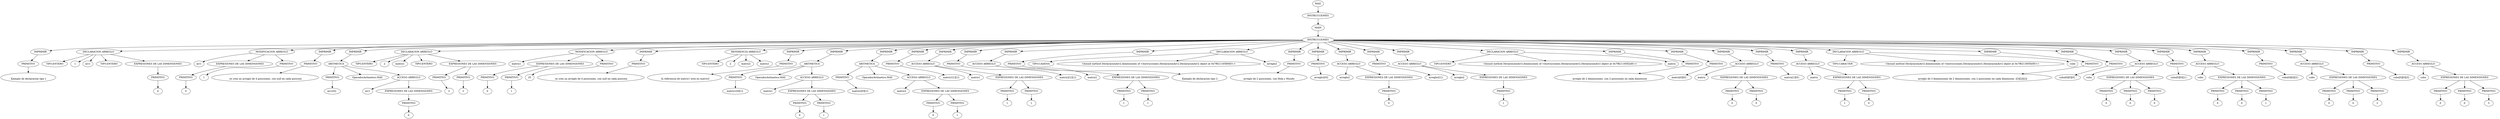 digraph {
n0[label="RAIZ"];
n1[label="INSTRUCCIONES"];
n0->n1;
n2[label="MAIN"];
n1->n2;
n3[label="INSTRUCCIONES"];
n2->n3;
n4[label="IMPRIMIR"];
n3->n4;
n5[label="PRIMITIVO"];
n4->n5;
n6[label="
 Ejemplo de declaracion tipo 1"];
n5->n6;
n7[label="DECLARACION ARREGLO"];
n3->n7;
n8[label="TIPO.ENTERO"];
n7->n8;
n9[label="1"];
n7->n9;
n10[label="arr1"];
n7->n10;
n11[label="TIPO.ENTERO"];
n7->n11;
n12[label="EXPRESIONES DE LAS DIMENSIONES"];
n7->n12;
n13[label="PRIMITIVO"];
n12->n13;
n14[label="4"];
n13->n14;
n15[label="MODIFICACION ARREGLO"];
n3->n15;
n16[label="arr1"];
n15->n16;
n17[label="EXPRESIONES DE LAS DIMENSIONES"];
n15->n17;
n18[label="PRIMITIVO"];
n17->n18;
n19[label="0"];
n18->n19;
n20[label="PRIMITIVO"];
n15->n20;
n21[label="1"];
n20->n21;
n22[label="IMPRIMIR"];
n3->n22;
n23[label="PRIMITIVO"];
n22->n23;
n24[label="
 se crea un arreglo de 4 posiciones, con null en cada posicion"];
n23->n24;
n25[label="IMPRIMIR"];
n3->n25;
n26[label="ARITMETICA"];
n25->n26;
n27[label="PRIMITIVO"];
n26->n27;
n28[label="arr1[0]: "];
n27->n28;
n29[label="OperadorAritmetico.MAS"];
n26->n29;
n30[label="ACCESO ARREGLO"];
n26->n30;
n31[label="arr1"];
n30->n31;
n32[label="EXPRESIONES DE LAS DIMENSIONES"];
n30->n32;
n33[label="PRIMITIVO"];
n32->n33;
n34[label="0"];
n33->n34;
n35[label="DECLARACION ARREGLO"];
n3->n35;
n36[label="TIPO.ENTERO"];
n35->n36;
n37[label="2"];
n35->n37;
n38[label="matriz1"];
n35->n38;
n39[label="TIPO.ENTERO"];
n35->n39;
n40[label="EXPRESIONES DE LAS DIMENSIONES"];
n35->n40;
n41[label="PRIMITIVO"];
n40->n41;
n42[label="2"];
n41->n42;
n43[label="PRIMITIVO"];
n40->n43;
n44[label="2"];
n43->n44;
n45[label="MODIFICACION ARREGLO"];
n3->n45;
n46[label="matriz1"];
n45->n46;
n47[label="EXPRESIONES DE LAS DIMENSIONES"];
n45->n47;
n48[label="PRIMITIVO"];
n47->n48;
n49[label="0"];
n48->n49;
n50[label="PRIMITIVO"];
n47->n50;
n51[label="1"];
n50->n51;
n52[label="PRIMITIVO"];
n45->n52;
n53[label="25"];
n52->n53;
n54[label="IMPRIMIR"];
n3->n54;
n55[label="PRIMITIVO"];
n54->n55;
n56[label="
 se crea un arreglo de 4 posiciones, con null en cada posicion"];
n55->n56;
n57[label="REFERENCIA ARREGLO"];
n3->n57;
n58[label="TIPO.ENTERO"];
n57->n58;
n59[label="2"];
n57->n59;
n60[label="matriz2"];
n57->n60;
n61[label="matriz1"];
n57->n61;
n62[label="IMPRIMIR"];
n3->n62;
n63[label="PRIMITIVO"];
n62->n63;
n64[label="
  la referencia de matriz1 está en matriz2"];
n63->n64;
n65[label="IMPRIMIR"];
n3->n65;
n66[label="ARITMETICA"];
n65->n66;
n67[label="PRIMITIVO"];
n66->n67;
n68[label="matriz1[0][1]: "];
n67->n68;
n69[label="OperadorAritmetico.MAS"];
n66->n69;
n70[label="ACCESO ARREGLO"];
n66->n70;
n71[label="matriz1"];
n70->n71;
n72[label="EXPRESIONES DE LAS DIMENSIONES"];
n70->n72;
n73[label="PRIMITIVO"];
n72->n73;
n74[label="0"];
n73->n74;
n75[label="PRIMITIVO"];
n72->n75;
n76[label="1"];
n75->n76;
n77[label="IMPRIMIR"];
n3->n77;
n78[label="ARITMETICA"];
n77->n78;
n79[label="PRIMITIVO"];
n78->n79;
n80[label="matriz2[0][1]: "];
n79->n80;
n81[label="OperadorAritmetico.MAS"];
n78->n81;
n82[label="ACCESO ARREGLO"];
n78->n82;
n83[label="matriz2"];
n82->n83;
n84[label="EXPRESIONES DE LAS DIMENSIONES"];
n82->n84;
n85[label="PRIMITIVO"];
n84->n85;
n86[label="0"];
n85->n86;
n87[label="PRIMITIVO"];
n84->n87;
n88[label="1"];
n87->n88;
n89[label="IMPRIMIR"];
n3->n89;
n90[label="PRIMITIVO"];
n89->n90;
n91[label="matriz1[1][1]: "];
n90->n91;
n92[label="IMPRIMIR"];
n3->n92;
n93[label="ACCESO ARREGLO"];
n92->n93;
n94[label="matriz1"];
n93->n94;
n95[label="EXPRESIONES DE LAS DIMENSIONES"];
n93->n95;
n96[label="PRIMITIVO"];
n95->n96;
n97[label="1"];
n96->n97;
n98[label="PRIMITIVO"];
n95->n98;
n99[label="1"];
n98->n99;
n100[label="IMPRIMIR"];
n3->n100;
n101[label="PRIMITIVO"];
n100->n101;
n102[label="matriz2[1][1]: "];
n101->n102;
n103[label="IMPRIMIR"];
n3->n103;
n104[label="ACCESO ARREGLO"];
n103->n104;
n105[label="matriz2"];
n104->n105;
n106[label="EXPRESIONES DE LAS DIMENSIONES"];
n104->n106;
n107[label="PRIMITIVO"];
n106->n107;
n108[label="1"];
n107->n108;
n109[label="PRIMITIVO"];
n106->n109;
n110[label="1"];
n109->n110;
n111[label="IMPRIMIR"];
n3->n111;
n112[label="PRIMITIVO"];
n111->n112;
n113[label="
 Ejemplo de declaracion tipo 2"];
n112->n113;
n114[label="DECLARACION ARREGLO"];
n3->n114;
n115[label="TIPO.CADENA"];
n114->n115;
n116[label="<bound method DeclaracionArr2.dimensiones of <Instrucciones.DeclaracionArr2.DeclaracionArr2 object at 0x7f8211656940>>"];
n114->n116;
n117[label="arreglo2"];
n114->n117;
n118[label="IMPRIMIR"];
n3->n118;
n119[label="PRIMITIVO"];
n118->n119;
n120[label="
 arreglo de 2 posiciones, con Hola y Mundo"];
n119->n120;
n121[label="IMPRIMIR"];
n3->n121;
n122[label="PRIMITIVO"];
n121->n122;
n123[label="arreglo2[0]: "];
n122->n123;
n124[label="IMPRIMIR"];
n3->n124;
n125[label="ACCESO ARREGLO"];
n124->n125;
n126[label="arreglo2"];
n125->n126;
n127[label="EXPRESIONES DE LAS DIMENSIONES"];
n125->n127;
n128[label="PRIMITIVO"];
n127->n128;
n129[label="0"];
n128->n129;
n130[label="IMPRIMIR"];
n3->n130;
n131[label="PRIMITIVO"];
n130->n131;
n132[label="arreglo2[1]: "];
n131->n132;
n133[label="IMPRIMIR"];
n3->n133;
n134[label="ACCESO ARREGLO"];
n133->n134;
n135[label="arreglo2"];
n134->n135;
n136[label="EXPRESIONES DE LAS DIMENSIONES"];
n134->n136;
n137[label="PRIMITIVO"];
n136->n137;
n138[label="1"];
n137->n138;
n139[label="DECLARACION ARREGLO"];
n3->n139;
n140[label="TIPO.ENTERO"];
n139->n140;
n141[label="<bound method DeclaracionArr2.dimensiones of <Instrucciones.DeclaracionArr2.DeclaracionArr2 object at 0x7f82116562e8>>"];
n139->n141;
n142[label="matriz"];
n139->n142;
n143[label="IMPRIMIR"];
n3->n143;
n144[label="PRIMITIVO"];
n143->n144;
n145[label="
 arreglo de 2 dimensiones, con 2 posiciones en cada dimension"];
n144->n145;
n146[label="IMPRIMIR"];
n3->n146;
n147[label="PRIMITIVO"];
n146->n147;
n148[label="matriz[0][0] :"];
n147->n148;
n149[label="IMPRIMIR"];
n3->n149;
n150[label="ACCESO ARREGLO"];
n149->n150;
n151[label="matriz"];
n150->n151;
n152[label="EXPRESIONES DE LAS DIMENSIONES"];
n150->n152;
n153[label="PRIMITIVO"];
n152->n153;
n154[label="0"];
n153->n154;
n155[label="PRIMITIVO"];
n152->n155;
n156[label="0"];
n155->n156;
n157[label="IMPRIMIR"];
n3->n157;
n158[label="PRIMITIVO"];
n157->n158;
n159[label="matriz[1][0] :"];
n158->n159;
n160[label="IMPRIMIR"];
n3->n160;
n161[label="ACCESO ARREGLO"];
n160->n161;
n162[label="matriz"];
n161->n162;
n163[label="EXPRESIONES DE LAS DIMENSIONES"];
n161->n163;
n164[label="PRIMITIVO"];
n163->n164;
n165[label="1"];
n164->n165;
n166[label="PRIMITIVO"];
n163->n166;
n167[label="0"];
n166->n167;
n168[label="DECLARACION ARREGLO"];
n3->n168;
n169[label="TIPO.CARACTER"];
n168->n169;
n170[label="<bound method DeclaracionArr2.dimensiones of <Instrucciones.DeclaracionArr2.DeclaracionArr2 object at 0x7f8213005b00>>"];
n168->n170;
n171[label="cubo"];
n168->n171;
n172[label="IMPRIMIR"];
n3->n172;
n173[label="PRIMITIVO"];
n172->n173;
n174[label="
 arreglo de 3 dimensiones de 2 dimensiones, con 2 posiciones en cada dimension. ([3][2][2])"];
n173->n174;
n175[label="IMPRIMIR"];
n3->n175;
n176[label="PRIMITIVO"];
n175->n176;
n177[label="cubo[0][0][0] :"];
n176->n177;
n178[label="IMPRIMIR"];
n3->n178;
n179[label="ACCESO ARREGLO"];
n178->n179;
n180[label="cubo"];
n179->n180;
n181[label="EXPRESIONES DE LAS DIMENSIONES"];
n179->n181;
n182[label="PRIMITIVO"];
n181->n182;
n183[label="0"];
n182->n183;
n184[label="PRIMITIVO"];
n181->n184;
n185[label="0"];
n184->n185;
n186[label="PRIMITIVO"];
n181->n186;
n187[label="0"];
n186->n187;
n188[label="IMPRIMIR"];
n3->n188;
n189[label="PRIMITIVO"];
n188->n189;
n190[label="cubo[0][0][1] :"];
n189->n190;
n191[label="IMPRIMIR"];
n3->n191;
n192[label="ACCESO ARREGLO"];
n191->n192;
n193[label="cubo"];
n192->n193;
n194[label="EXPRESIONES DE LAS DIMENSIONES"];
n192->n194;
n195[label="PRIMITIVO"];
n194->n195;
n196[label="0"];
n195->n196;
n197[label="PRIMITIVO"];
n194->n197;
n198[label="0"];
n197->n198;
n199[label="PRIMITIVO"];
n194->n199;
n200[label="1"];
n199->n200;
n201[label="IMPRIMIR"];
n3->n201;
n202[label="PRIMITIVO"];
n201->n202;
n203[label="cubo[0][0][2] :"];
n202->n203;
n204[label="IMPRIMIR"];
n3->n204;
n205[label="ACCESO ARREGLO"];
n204->n205;
n206[label="cubo"];
n205->n206;
n207[label="EXPRESIONES DE LAS DIMENSIONES"];
n205->n207;
n208[label="PRIMITIVO"];
n207->n208;
n209[label="0"];
n208->n209;
n210[label="PRIMITIVO"];
n207->n210;
n211[label="0"];
n210->n211;
n212[label="PRIMITIVO"];
n207->n212;
n213[label="2"];
n212->n213;
n214[label="IMPRIMIR"];
n3->n214;
n215[label="PRIMITIVO"];
n214->n215;
n216[label="cubo[0][0][3] :"];
n215->n216;
n217[label="IMPRIMIR"];
n3->n217;
n218[label="ACCESO ARREGLO"];
n217->n218;
n219[label="cubo"];
n218->n219;
n220[label="EXPRESIONES DE LAS DIMENSIONES"];
n218->n220;
n221[label="PRIMITIVO"];
n220->n221;
n222[label="0"];
n221->n222;
n223[label="PRIMITIVO"];
n220->n223;
n224[label="0"];
n223->n224;
n225[label="PRIMITIVO"];
n220->n225;
n226[label="3"];
n225->n226;
}